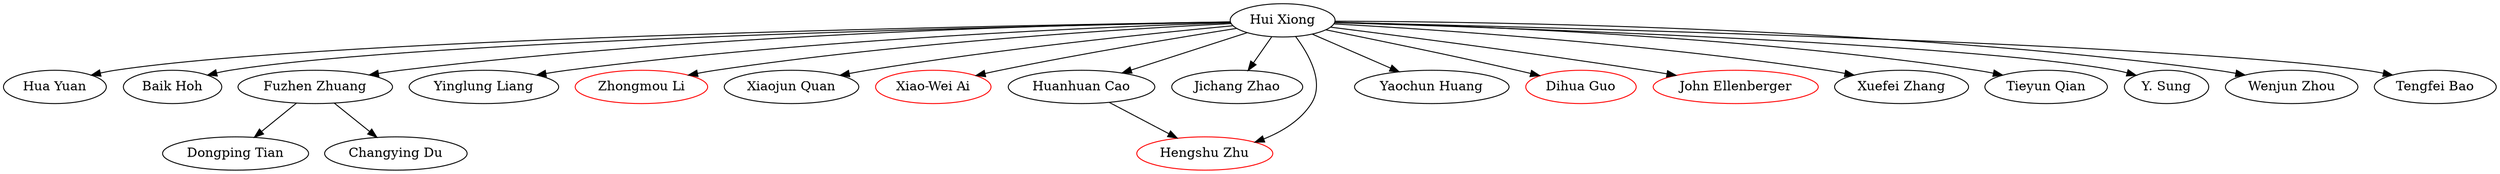 strict digraph G{
"Hui Xiong" -> "Hua Yuan"
"Hui Xiong" -> "Baik Hoh"
"Fuzhen Zhuang" -> "Dongping Tian"
"Hui Xiong" -> "Yinglung Liang"
"Hui Xiong" -> "Zhongmou Li"
"Hui Xiong" -> "Xiaojun Quan"
"Hui Xiong" -> "Xiao-Wei Ai"
"Hui Xiong" -> "Huanhuan Cao"
"Fuzhen Zhuang" -> "Changying Du"
"Hui Xiong" -> "Fuzhen Zhuang"
"Hui Xiong" -> "Jichang Zhao"
"Huanhuan Cao" -> "Hengshu Zhu"
"Hui Xiong" -> "Yaochun Huang"
"Hui Xiong" -> "Dihua Guo"
"Hui Xiong" -> "John Ellenberger"
"Hui Xiong" -> "Xuefei Zhang"
"Hui Xiong" -> "Tieyun Qian"
"Hui Xiong" -> "Y. Sung"
"Hui Xiong" -> "Hengshu Zhu"
"Hui Xiong" -> "Wenjun Zhou"
"Hui Xiong" -> "Tengfei Bao"
"Dihua Guo" [color = red]"Xiao-Wei Ai" [color = red]"John Ellenberger" [color = red]"Hengshu Zhu" [color = red]"Zhongmou Li" [color = red]}